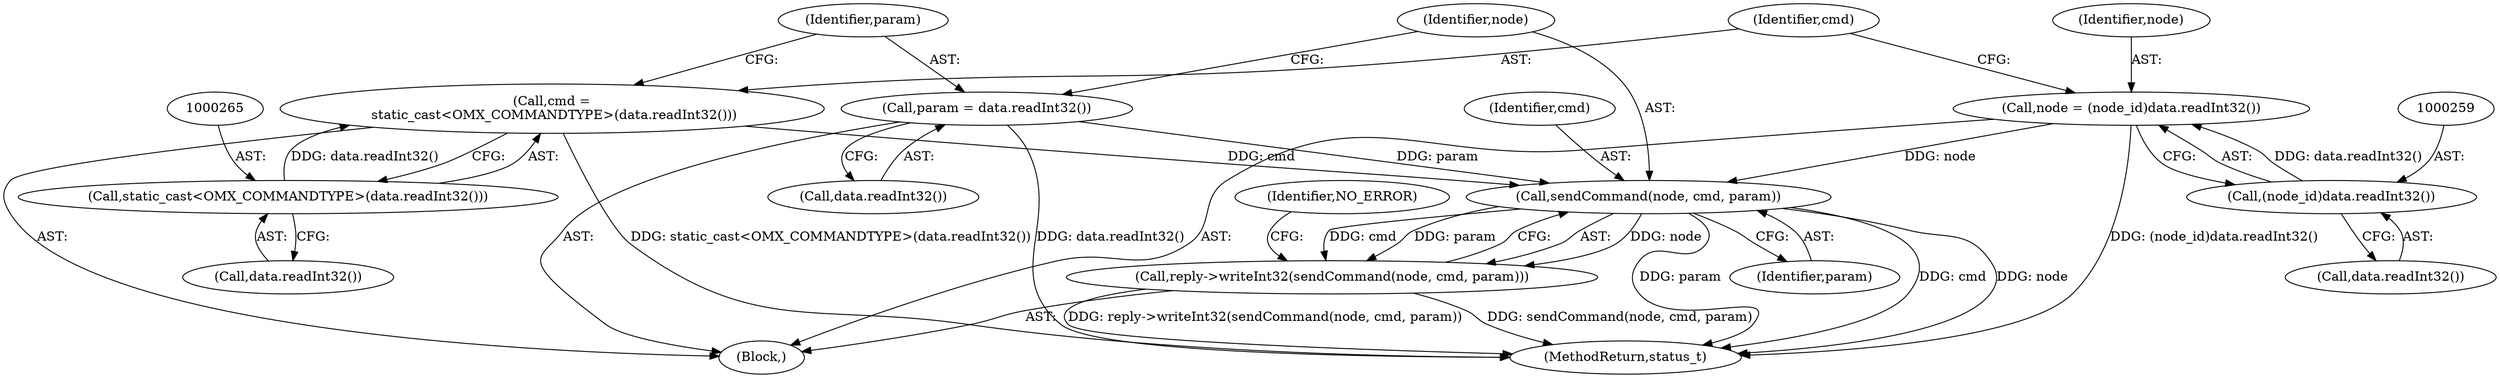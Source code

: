 digraph "0_Android_295c883fe3105b19bcd0f9e07d54c6b589fc5bff@API" {
"1000272" [label="(Call,sendCommand(node, cmd, param))"];
"1000256" [label="(Call,node = (node_id)data.readInt32())"];
"1000258" [label="(Call,(node_id)data.readInt32())"];
"1000262" [label="(Call,cmd =\n static_cast<OMX_COMMANDTYPE>(data.readInt32()))"];
"1000264" [label="(Call,static_cast<OMX_COMMANDTYPE>(data.readInt32()))"];
"1000268" [label="(Call,param = data.readInt32())"];
"1000271" [label="(Call,reply->writeInt32(sendCommand(node, cmd, param)))"];
"1000250" [label="(Block,)"];
"1000260" [label="(Call,data.readInt32())"];
"1000272" [label="(Call,sendCommand(node, cmd, param))"];
"1000263" [label="(Identifier,cmd)"];
"1000256" [label="(Call,node = (node_id)data.readInt32())"];
"1000270" [label="(Call,data.readInt32())"];
"1000268" [label="(Call,param = data.readInt32())"];
"1000264" [label="(Call,static_cast<OMX_COMMANDTYPE>(data.readInt32()))"];
"1000269" [label="(Identifier,param)"];
"1000262" [label="(Call,cmd =\n static_cast<OMX_COMMANDTYPE>(data.readInt32()))"];
"1000257" [label="(Identifier,node)"];
"1000258" [label="(Call,(node_id)data.readInt32())"];
"1000273" [label="(Identifier,node)"];
"1000266" [label="(Call,data.readInt32())"];
"1000277" [label="(Identifier,NO_ERROR)"];
"1000271" [label="(Call,reply->writeInt32(sendCommand(node, cmd, param)))"];
"1000275" [label="(Identifier,param)"];
"1000274" [label="(Identifier,cmd)"];
"1001343" [label="(MethodReturn,status_t)"];
"1000272" -> "1000271"  [label="AST: "];
"1000272" -> "1000275"  [label="CFG: "];
"1000273" -> "1000272"  [label="AST: "];
"1000274" -> "1000272"  [label="AST: "];
"1000275" -> "1000272"  [label="AST: "];
"1000271" -> "1000272"  [label="CFG: "];
"1000272" -> "1001343"  [label="DDG: param"];
"1000272" -> "1001343"  [label="DDG: cmd"];
"1000272" -> "1001343"  [label="DDG: node"];
"1000272" -> "1000271"  [label="DDG: node"];
"1000272" -> "1000271"  [label="DDG: cmd"];
"1000272" -> "1000271"  [label="DDG: param"];
"1000256" -> "1000272"  [label="DDG: node"];
"1000262" -> "1000272"  [label="DDG: cmd"];
"1000268" -> "1000272"  [label="DDG: param"];
"1000256" -> "1000250"  [label="AST: "];
"1000256" -> "1000258"  [label="CFG: "];
"1000257" -> "1000256"  [label="AST: "];
"1000258" -> "1000256"  [label="AST: "];
"1000263" -> "1000256"  [label="CFG: "];
"1000256" -> "1001343"  [label="DDG: (node_id)data.readInt32()"];
"1000258" -> "1000256"  [label="DDG: data.readInt32()"];
"1000258" -> "1000260"  [label="CFG: "];
"1000259" -> "1000258"  [label="AST: "];
"1000260" -> "1000258"  [label="AST: "];
"1000262" -> "1000250"  [label="AST: "];
"1000262" -> "1000264"  [label="CFG: "];
"1000263" -> "1000262"  [label="AST: "];
"1000264" -> "1000262"  [label="AST: "];
"1000269" -> "1000262"  [label="CFG: "];
"1000262" -> "1001343"  [label="DDG: static_cast<OMX_COMMANDTYPE>(data.readInt32())"];
"1000264" -> "1000262"  [label="DDG: data.readInt32()"];
"1000264" -> "1000266"  [label="CFG: "];
"1000265" -> "1000264"  [label="AST: "];
"1000266" -> "1000264"  [label="AST: "];
"1000268" -> "1000250"  [label="AST: "];
"1000268" -> "1000270"  [label="CFG: "];
"1000269" -> "1000268"  [label="AST: "];
"1000270" -> "1000268"  [label="AST: "];
"1000273" -> "1000268"  [label="CFG: "];
"1000268" -> "1001343"  [label="DDG: data.readInt32()"];
"1000271" -> "1000250"  [label="AST: "];
"1000277" -> "1000271"  [label="CFG: "];
"1000271" -> "1001343"  [label="DDG: sendCommand(node, cmd, param)"];
"1000271" -> "1001343"  [label="DDG: reply->writeInt32(sendCommand(node, cmd, param))"];
}
